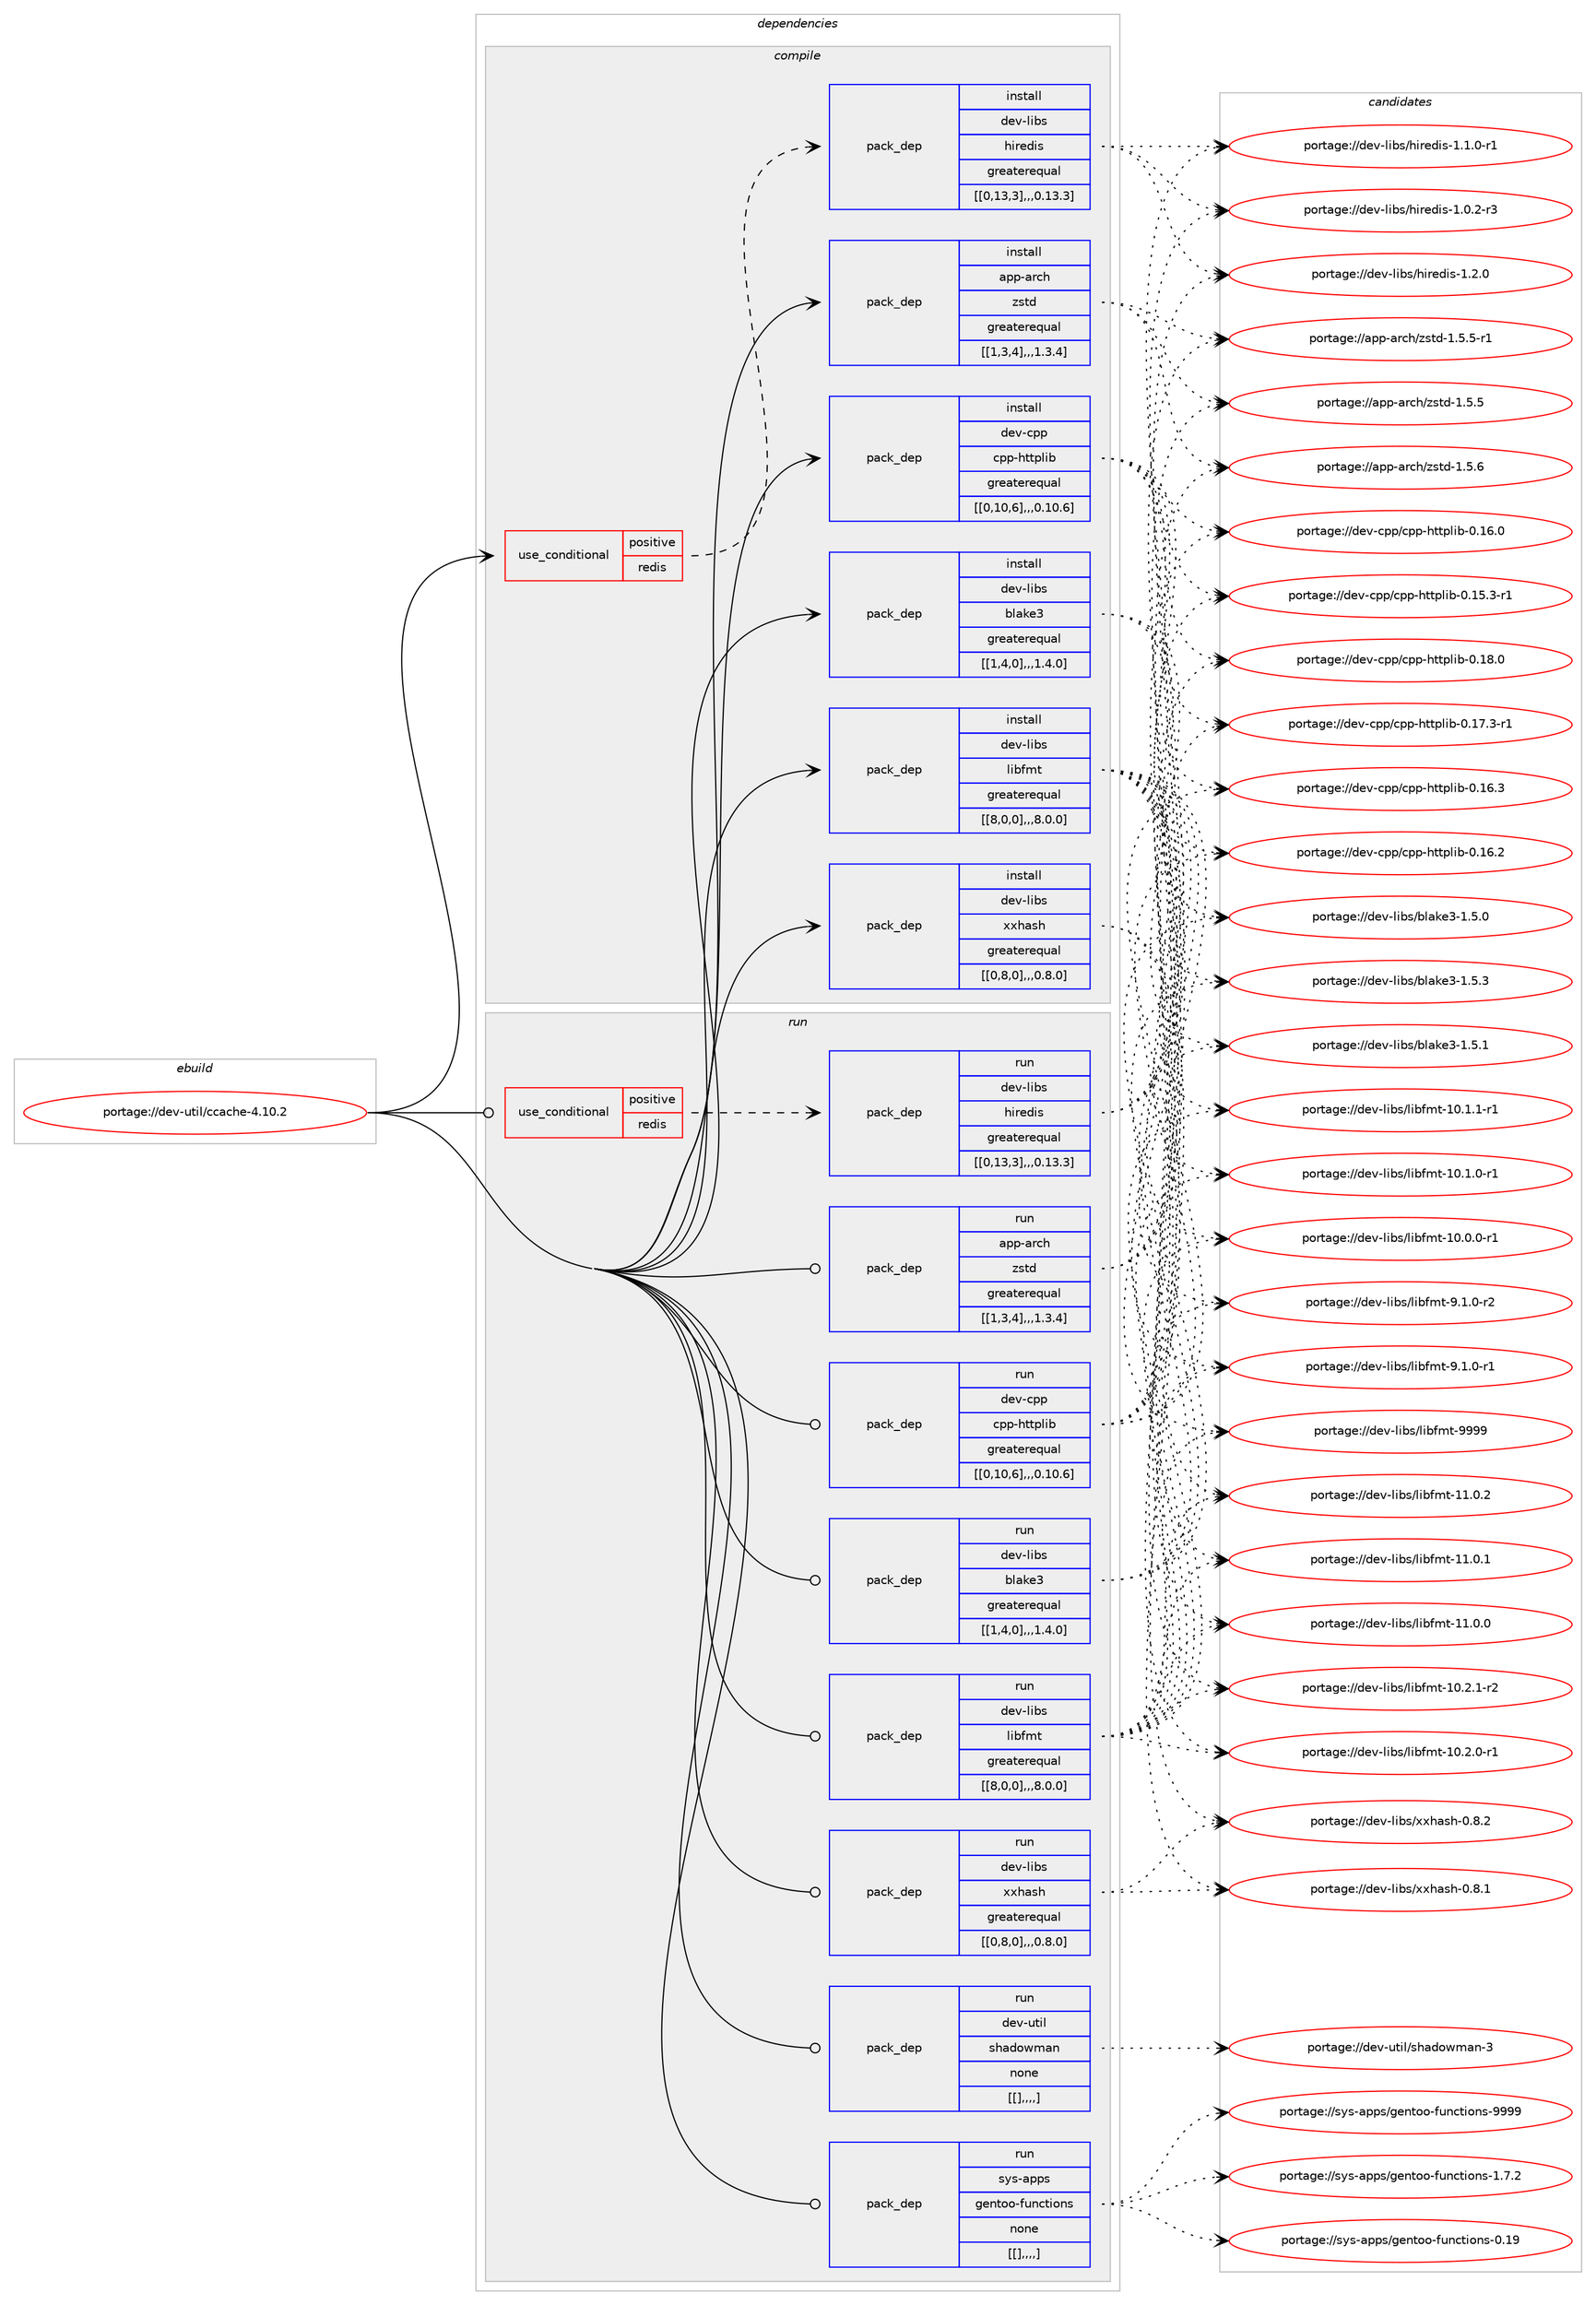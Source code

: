 digraph prolog {

# *************
# Graph options
# *************

newrank=true;
concentrate=true;
compound=true;
graph [rankdir=LR,fontname=Helvetica,fontsize=10,ranksep=1.5];#, ranksep=2.5, nodesep=0.2];
edge  [arrowhead=vee];
node  [fontname=Helvetica,fontsize=10];

# **********
# The ebuild
# **********

subgraph cluster_leftcol {
color=gray;
label=<<i>ebuild</i>>;
id [label="portage://dev-util/ccache-4.10.2", color=red, width=4, href="../dev-util/ccache-4.10.2.svg"];
}

# ****************
# The dependencies
# ****************

subgraph cluster_midcol {
color=gray;
label=<<i>dependencies</i>>;
subgraph cluster_compile {
fillcolor="#eeeeee";
style=filled;
label=<<i>compile</i>>;
subgraph cond61324 {
dependency215519 [label=<<TABLE BORDER="0" CELLBORDER="1" CELLSPACING="0" CELLPADDING="4"><TR><TD ROWSPAN="3" CELLPADDING="10">use_conditional</TD></TR><TR><TD>positive</TD></TR><TR><TD>redis</TD></TR></TABLE>>, shape=none, color=red];
subgraph pack152799 {
dependency215520 [label=<<TABLE BORDER="0" CELLBORDER="1" CELLSPACING="0" CELLPADDING="4" WIDTH="220"><TR><TD ROWSPAN="6" CELLPADDING="30">pack_dep</TD></TR><TR><TD WIDTH="110">install</TD></TR><TR><TD>dev-libs</TD></TR><TR><TD>hiredis</TD></TR><TR><TD>greaterequal</TD></TR><TR><TD>[[0,13,3],,,0.13.3]</TD></TR></TABLE>>, shape=none, color=blue];
}
dependency215519:e -> dependency215520:w [weight=20,style="dashed",arrowhead="vee"];
}
id:e -> dependency215519:w [weight=20,style="solid",arrowhead="vee"];
subgraph pack152800 {
dependency215521 [label=<<TABLE BORDER="0" CELLBORDER="1" CELLSPACING="0" CELLPADDING="4" WIDTH="220"><TR><TD ROWSPAN="6" CELLPADDING="30">pack_dep</TD></TR><TR><TD WIDTH="110">install</TD></TR><TR><TD>app-arch</TD></TR><TR><TD>zstd</TD></TR><TR><TD>greaterequal</TD></TR><TR><TD>[[1,3,4],,,1.3.4]</TD></TR></TABLE>>, shape=none, color=blue];
}
id:e -> dependency215521:w [weight=20,style="solid",arrowhead="vee"];
subgraph pack152801 {
dependency215522 [label=<<TABLE BORDER="0" CELLBORDER="1" CELLSPACING="0" CELLPADDING="4" WIDTH="220"><TR><TD ROWSPAN="6" CELLPADDING="30">pack_dep</TD></TR><TR><TD WIDTH="110">install</TD></TR><TR><TD>dev-cpp</TD></TR><TR><TD>cpp-httplib</TD></TR><TR><TD>greaterequal</TD></TR><TR><TD>[[0,10,6],,,0.10.6]</TD></TR></TABLE>>, shape=none, color=blue];
}
id:e -> dependency215522:w [weight=20,style="solid",arrowhead="vee"];
subgraph pack152802 {
dependency215523 [label=<<TABLE BORDER="0" CELLBORDER="1" CELLSPACING="0" CELLPADDING="4" WIDTH="220"><TR><TD ROWSPAN="6" CELLPADDING="30">pack_dep</TD></TR><TR><TD WIDTH="110">install</TD></TR><TR><TD>dev-libs</TD></TR><TR><TD>blake3</TD></TR><TR><TD>greaterequal</TD></TR><TR><TD>[[1,4,0],,,1.4.0]</TD></TR></TABLE>>, shape=none, color=blue];
}
id:e -> dependency215523:w [weight=20,style="solid",arrowhead="vee"];
subgraph pack152803 {
dependency215524 [label=<<TABLE BORDER="0" CELLBORDER="1" CELLSPACING="0" CELLPADDING="4" WIDTH="220"><TR><TD ROWSPAN="6" CELLPADDING="30">pack_dep</TD></TR><TR><TD WIDTH="110">install</TD></TR><TR><TD>dev-libs</TD></TR><TR><TD>libfmt</TD></TR><TR><TD>greaterequal</TD></TR><TR><TD>[[8,0,0],,,8.0.0]</TD></TR></TABLE>>, shape=none, color=blue];
}
id:e -> dependency215524:w [weight=20,style="solid",arrowhead="vee"];
subgraph pack152804 {
dependency215525 [label=<<TABLE BORDER="0" CELLBORDER="1" CELLSPACING="0" CELLPADDING="4" WIDTH="220"><TR><TD ROWSPAN="6" CELLPADDING="30">pack_dep</TD></TR><TR><TD WIDTH="110">install</TD></TR><TR><TD>dev-libs</TD></TR><TR><TD>xxhash</TD></TR><TR><TD>greaterequal</TD></TR><TR><TD>[[0,8,0],,,0.8.0]</TD></TR></TABLE>>, shape=none, color=blue];
}
id:e -> dependency215525:w [weight=20,style="solid",arrowhead="vee"];
}
subgraph cluster_compileandrun {
fillcolor="#eeeeee";
style=filled;
label=<<i>compile and run</i>>;
}
subgraph cluster_run {
fillcolor="#eeeeee";
style=filled;
label=<<i>run</i>>;
subgraph cond61325 {
dependency215526 [label=<<TABLE BORDER="0" CELLBORDER="1" CELLSPACING="0" CELLPADDING="4"><TR><TD ROWSPAN="3" CELLPADDING="10">use_conditional</TD></TR><TR><TD>positive</TD></TR><TR><TD>redis</TD></TR></TABLE>>, shape=none, color=red];
subgraph pack152805 {
dependency215527 [label=<<TABLE BORDER="0" CELLBORDER="1" CELLSPACING="0" CELLPADDING="4" WIDTH="220"><TR><TD ROWSPAN="6" CELLPADDING="30">pack_dep</TD></TR><TR><TD WIDTH="110">run</TD></TR><TR><TD>dev-libs</TD></TR><TR><TD>hiredis</TD></TR><TR><TD>greaterequal</TD></TR><TR><TD>[[0,13,3],,,0.13.3]</TD></TR></TABLE>>, shape=none, color=blue];
}
dependency215526:e -> dependency215527:w [weight=20,style="dashed",arrowhead="vee"];
}
id:e -> dependency215526:w [weight=20,style="solid",arrowhead="odot"];
subgraph pack152806 {
dependency215528 [label=<<TABLE BORDER="0" CELLBORDER="1" CELLSPACING="0" CELLPADDING="4" WIDTH="220"><TR><TD ROWSPAN="6" CELLPADDING="30">pack_dep</TD></TR><TR><TD WIDTH="110">run</TD></TR><TR><TD>app-arch</TD></TR><TR><TD>zstd</TD></TR><TR><TD>greaterequal</TD></TR><TR><TD>[[1,3,4],,,1.3.4]</TD></TR></TABLE>>, shape=none, color=blue];
}
id:e -> dependency215528:w [weight=20,style="solid",arrowhead="odot"];
subgraph pack152807 {
dependency215529 [label=<<TABLE BORDER="0" CELLBORDER="1" CELLSPACING="0" CELLPADDING="4" WIDTH="220"><TR><TD ROWSPAN="6" CELLPADDING="30">pack_dep</TD></TR><TR><TD WIDTH="110">run</TD></TR><TR><TD>dev-cpp</TD></TR><TR><TD>cpp-httplib</TD></TR><TR><TD>greaterequal</TD></TR><TR><TD>[[0,10,6],,,0.10.6]</TD></TR></TABLE>>, shape=none, color=blue];
}
id:e -> dependency215529:w [weight=20,style="solid",arrowhead="odot"];
subgraph pack152808 {
dependency215530 [label=<<TABLE BORDER="0" CELLBORDER="1" CELLSPACING="0" CELLPADDING="4" WIDTH="220"><TR><TD ROWSPAN="6" CELLPADDING="30">pack_dep</TD></TR><TR><TD WIDTH="110">run</TD></TR><TR><TD>dev-libs</TD></TR><TR><TD>blake3</TD></TR><TR><TD>greaterequal</TD></TR><TR><TD>[[1,4,0],,,1.4.0]</TD></TR></TABLE>>, shape=none, color=blue];
}
id:e -> dependency215530:w [weight=20,style="solid",arrowhead="odot"];
subgraph pack152809 {
dependency215531 [label=<<TABLE BORDER="0" CELLBORDER="1" CELLSPACING="0" CELLPADDING="4" WIDTH="220"><TR><TD ROWSPAN="6" CELLPADDING="30">pack_dep</TD></TR><TR><TD WIDTH="110">run</TD></TR><TR><TD>dev-libs</TD></TR><TR><TD>libfmt</TD></TR><TR><TD>greaterequal</TD></TR><TR><TD>[[8,0,0],,,8.0.0]</TD></TR></TABLE>>, shape=none, color=blue];
}
id:e -> dependency215531:w [weight=20,style="solid",arrowhead="odot"];
subgraph pack152810 {
dependency215532 [label=<<TABLE BORDER="0" CELLBORDER="1" CELLSPACING="0" CELLPADDING="4" WIDTH="220"><TR><TD ROWSPAN="6" CELLPADDING="30">pack_dep</TD></TR><TR><TD WIDTH="110">run</TD></TR><TR><TD>dev-libs</TD></TR><TR><TD>xxhash</TD></TR><TR><TD>greaterequal</TD></TR><TR><TD>[[0,8,0],,,0.8.0]</TD></TR></TABLE>>, shape=none, color=blue];
}
id:e -> dependency215532:w [weight=20,style="solid",arrowhead="odot"];
subgraph pack152811 {
dependency215533 [label=<<TABLE BORDER="0" CELLBORDER="1" CELLSPACING="0" CELLPADDING="4" WIDTH="220"><TR><TD ROWSPAN="6" CELLPADDING="30">pack_dep</TD></TR><TR><TD WIDTH="110">run</TD></TR><TR><TD>dev-util</TD></TR><TR><TD>shadowman</TD></TR><TR><TD>none</TD></TR><TR><TD>[[],,,,]</TD></TR></TABLE>>, shape=none, color=blue];
}
id:e -> dependency215533:w [weight=20,style="solid",arrowhead="odot"];
subgraph pack152812 {
dependency215534 [label=<<TABLE BORDER="0" CELLBORDER="1" CELLSPACING="0" CELLPADDING="4" WIDTH="220"><TR><TD ROWSPAN="6" CELLPADDING="30">pack_dep</TD></TR><TR><TD WIDTH="110">run</TD></TR><TR><TD>sys-apps</TD></TR><TR><TD>gentoo-functions</TD></TR><TR><TD>none</TD></TR><TR><TD>[[],,,,]</TD></TR></TABLE>>, shape=none, color=blue];
}
id:e -> dependency215534:w [weight=20,style="solid",arrowhead="odot"];
}
}

# **************
# The candidates
# **************

subgraph cluster_choices {
rank=same;
color=gray;
label=<<i>candidates</i>>;

subgraph choice152799 {
color=black;
nodesep=1;
choice100101118451081059811547104105114101100105115454946504648 [label="portage://dev-libs/hiredis-1.2.0", color=red, width=4,href="../dev-libs/hiredis-1.2.0.svg"];
choice1001011184510810598115471041051141011001051154549464946484511449 [label="portage://dev-libs/hiredis-1.1.0-r1", color=red, width=4,href="../dev-libs/hiredis-1.1.0-r1.svg"];
choice1001011184510810598115471041051141011001051154549464846504511451 [label="portage://dev-libs/hiredis-1.0.2-r3", color=red, width=4,href="../dev-libs/hiredis-1.0.2-r3.svg"];
dependency215520:e -> choice100101118451081059811547104105114101100105115454946504648:w [style=dotted,weight="100"];
dependency215520:e -> choice1001011184510810598115471041051141011001051154549464946484511449:w [style=dotted,weight="100"];
dependency215520:e -> choice1001011184510810598115471041051141011001051154549464846504511451:w [style=dotted,weight="100"];
}
subgraph choice152800 {
color=black;
nodesep=1;
choice9711211245971149910447122115116100454946534654 [label="portage://app-arch/zstd-1.5.6", color=red, width=4,href="../app-arch/zstd-1.5.6.svg"];
choice97112112459711499104471221151161004549465346534511449 [label="portage://app-arch/zstd-1.5.5-r1", color=red, width=4,href="../app-arch/zstd-1.5.5-r1.svg"];
choice9711211245971149910447122115116100454946534653 [label="portage://app-arch/zstd-1.5.5", color=red, width=4,href="../app-arch/zstd-1.5.5.svg"];
dependency215521:e -> choice9711211245971149910447122115116100454946534654:w [style=dotted,weight="100"];
dependency215521:e -> choice97112112459711499104471221151161004549465346534511449:w [style=dotted,weight="100"];
dependency215521:e -> choice9711211245971149910447122115116100454946534653:w [style=dotted,weight="100"];
}
subgraph choice152801 {
color=black;
nodesep=1;
choice10010111845991121124799112112451041161161121081059845484649564648 [label="portage://dev-cpp/cpp-httplib-0.18.0", color=red, width=4,href="../dev-cpp/cpp-httplib-0.18.0.svg"];
choice100101118459911211247991121124510411611611210810598454846495546514511449 [label="portage://dev-cpp/cpp-httplib-0.17.3-r1", color=red, width=4,href="../dev-cpp/cpp-httplib-0.17.3-r1.svg"];
choice10010111845991121124799112112451041161161121081059845484649544651 [label="portage://dev-cpp/cpp-httplib-0.16.3", color=red, width=4,href="../dev-cpp/cpp-httplib-0.16.3.svg"];
choice10010111845991121124799112112451041161161121081059845484649544650 [label="portage://dev-cpp/cpp-httplib-0.16.2", color=red, width=4,href="../dev-cpp/cpp-httplib-0.16.2.svg"];
choice10010111845991121124799112112451041161161121081059845484649544648 [label="portage://dev-cpp/cpp-httplib-0.16.0", color=red, width=4,href="../dev-cpp/cpp-httplib-0.16.0.svg"];
choice100101118459911211247991121124510411611611210810598454846495346514511449 [label="portage://dev-cpp/cpp-httplib-0.15.3-r1", color=red, width=4,href="../dev-cpp/cpp-httplib-0.15.3-r1.svg"];
dependency215522:e -> choice10010111845991121124799112112451041161161121081059845484649564648:w [style=dotted,weight="100"];
dependency215522:e -> choice100101118459911211247991121124510411611611210810598454846495546514511449:w [style=dotted,weight="100"];
dependency215522:e -> choice10010111845991121124799112112451041161161121081059845484649544651:w [style=dotted,weight="100"];
dependency215522:e -> choice10010111845991121124799112112451041161161121081059845484649544650:w [style=dotted,weight="100"];
dependency215522:e -> choice10010111845991121124799112112451041161161121081059845484649544648:w [style=dotted,weight="100"];
dependency215522:e -> choice100101118459911211247991121124510411611611210810598454846495346514511449:w [style=dotted,weight="100"];
}
subgraph choice152802 {
color=black;
nodesep=1;
choice100101118451081059811547981089710710151454946534651 [label="portage://dev-libs/blake3-1.5.3", color=red, width=4,href="../dev-libs/blake3-1.5.3.svg"];
choice100101118451081059811547981089710710151454946534649 [label="portage://dev-libs/blake3-1.5.1", color=red, width=4,href="../dev-libs/blake3-1.5.1.svg"];
choice100101118451081059811547981089710710151454946534648 [label="portage://dev-libs/blake3-1.5.0", color=red, width=4,href="../dev-libs/blake3-1.5.0.svg"];
dependency215523:e -> choice100101118451081059811547981089710710151454946534651:w [style=dotted,weight="100"];
dependency215523:e -> choice100101118451081059811547981089710710151454946534649:w [style=dotted,weight="100"];
dependency215523:e -> choice100101118451081059811547981089710710151454946534648:w [style=dotted,weight="100"];
}
subgraph choice152803 {
color=black;
nodesep=1;
choice100101118451081059811547108105981021091164557575757 [label="portage://dev-libs/libfmt-9999", color=red, width=4,href="../dev-libs/libfmt-9999.svg"];
choice1001011184510810598115471081059810210911645494946484650 [label="portage://dev-libs/libfmt-11.0.2", color=red, width=4,href="../dev-libs/libfmt-11.0.2.svg"];
choice1001011184510810598115471081059810210911645494946484649 [label="portage://dev-libs/libfmt-11.0.1", color=red, width=4,href="../dev-libs/libfmt-11.0.1.svg"];
choice1001011184510810598115471081059810210911645494946484648 [label="portage://dev-libs/libfmt-11.0.0", color=red, width=4,href="../dev-libs/libfmt-11.0.0.svg"];
choice10010111845108105981154710810598102109116454948465046494511450 [label="portage://dev-libs/libfmt-10.2.1-r2", color=red, width=4,href="../dev-libs/libfmt-10.2.1-r2.svg"];
choice10010111845108105981154710810598102109116454948465046484511449 [label="portage://dev-libs/libfmt-10.2.0-r1", color=red, width=4,href="../dev-libs/libfmt-10.2.0-r1.svg"];
choice10010111845108105981154710810598102109116454948464946494511449 [label="portage://dev-libs/libfmt-10.1.1-r1", color=red, width=4,href="../dev-libs/libfmt-10.1.1-r1.svg"];
choice10010111845108105981154710810598102109116454948464946484511449 [label="portage://dev-libs/libfmt-10.1.0-r1", color=red, width=4,href="../dev-libs/libfmt-10.1.0-r1.svg"];
choice10010111845108105981154710810598102109116454948464846484511449 [label="portage://dev-libs/libfmt-10.0.0-r1", color=red, width=4,href="../dev-libs/libfmt-10.0.0-r1.svg"];
choice100101118451081059811547108105981021091164557464946484511450 [label="portage://dev-libs/libfmt-9.1.0-r2", color=red, width=4,href="../dev-libs/libfmt-9.1.0-r2.svg"];
choice100101118451081059811547108105981021091164557464946484511449 [label="portage://dev-libs/libfmt-9.1.0-r1", color=red, width=4,href="../dev-libs/libfmt-9.1.0-r1.svg"];
dependency215524:e -> choice100101118451081059811547108105981021091164557575757:w [style=dotted,weight="100"];
dependency215524:e -> choice1001011184510810598115471081059810210911645494946484650:w [style=dotted,weight="100"];
dependency215524:e -> choice1001011184510810598115471081059810210911645494946484649:w [style=dotted,weight="100"];
dependency215524:e -> choice1001011184510810598115471081059810210911645494946484648:w [style=dotted,weight="100"];
dependency215524:e -> choice10010111845108105981154710810598102109116454948465046494511450:w [style=dotted,weight="100"];
dependency215524:e -> choice10010111845108105981154710810598102109116454948465046484511449:w [style=dotted,weight="100"];
dependency215524:e -> choice10010111845108105981154710810598102109116454948464946494511449:w [style=dotted,weight="100"];
dependency215524:e -> choice10010111845108105981154710810598102109116454948464946484511449:w [style=dotted,weight="100"];
dependency215524:e -> choice10010111845108105981154710810598102109116454948464846484511449:w [style=dotted,weight="100"];
dependency215524:e -> choice100101118451081059811547108105981021091164557464946484511450:w [style=dotted,weight="100"];
dependency215524:e -> choice100101118451081059811547108105981021091164557464946484511449:w [style=dotted,weight="100"];
}
subgraph choice152804 {
color=black;
nodesep=1;
choice10010111845108105981154712012010497115104454846564650 [label="portage://dev-libs/xxhash-0.8.2", color=red, width=4,href="../dev-libs/xxhash-0.8.2.svg"];
choice10010111845108105981154712012010497115104454846564649 [label="portage://dev-libs/xxhash-0.8.1", color=red, width=4,href="../dev-libs/xxhash-0.8.1.svg"];
dependency215525:e -> choice10010111845108105981154712012010497115104454846564650:w [style=dotted,weight="100"];
dependency215525:e -> choice10010111845108105981154712012010497115104454846564649:w [style=dotted,weight="100"];
}
subgraph choice152805 {
color=black;
nodesep=1;
choice100101118451081059811547104105114101100105115454946504648 [label="portage://dev-libs/hiredis-1.2.0", color=red, width=4,href="../dev-libs/hiredis-1.2.0.svg"];
choice1001011184510810598115471041051141011001051154549464946484511449 [label="portage://dev-libs/hiredis-1.1.0-r1", color=red, width=4,href="../dev-libs/hiredis-1.1.0-r1.svg"];
choice1001011184510810598115471041051141011001051154549464846504511451 [label="portage://dev-libs/hiredis-1.0.2-r3", color=red, width=4,href="../dev-libs/hiredis-1.0.2-r3.svg"];
dependency215527:e -> choice100101118451081059811547104105114101100105115454946504648:w [style=dotted,weight="100"];
dependency215527:e -> choice1001011184510810598115471041051141011001051154549464946484511449:w [style=dotted,weight="100"];
dependency215527:e -> choice1001011184510810598115471041051141011001051154549464846504511451:w [style=dotted,weight="100"];
}
subgraph choice152806 {
color=black;
nodesep=1;
choice9711211245971149910447122115116100454946534654 [label="portage://app-arch/zstd-1.5.6", color=red, width=4,href="../app-arch/zstd-1.5.6.svg"];
choice97112112459711499104471221151161004549465346534511449 [label="portage://app-arch/zstd-1.5.5-r1", color=red, width=4,href="../app-arch/zstd-1.5.5-r1.svg"];
choice9711211245971149910447122115116100454946534653 [label="portage://app-arch/zstd-1.5.5", color=red, width=4,href="../app-arch/zstd-1.5.5.svg"];
dependency215528:e -> choice9711211245971149910447122115116100454946534654:w [style=dotted,weight="100"];
dependency215528:e -> choice97112112459711499104471221151161004549465346534511449:w [style=dotted,weight="100"];
dependency215528:e -> choice9711211245971149910447122115116100454946534653:w [style=dotted,weight="100"];
}
subgraph choice152807 {
color=black;
nodesep=1;
choice10010111845991121124799112112451041161161121081059845484649564648 [label="portage://dev-cpp/cpp-httplib-0.18.0", color=red, width=4,href="../dev-cpp/cpp-httplib-0.18.0.svg"];
choice100101118459911211247991121124510411611611210810598454846495546514511449 [label="portage://dev-cpp/cpp-httplib-0.17.3-r1", color=red, width=4,href="../dev-cpp/cpp-httplib-0.17.3-r1.svg"];
choice10010111845991121124799112112451041161161121081059845484649544651 [label="portage://dev-cpp/cpp-httplib-0.16.3", color=red, width=4,href="../dev-cpp/cpp-httplib-0.16.3.svg"];
choice10010111845991121124799112112451041161161121081059845484649544650 [label="portage://dev-cpp/cpp-httplib-0.16.2", color=red, width=4,href="../dev-cpp/cpp-httplib-0.16.2.svg"];
choice10010111845991121124799112112451041161161121081059845484649544648 [label="portage://dev-cpp/cpp-httplib-0.16.0", color=red, width=4,href="../dev-cpp/cpp-httplib-0.16.0.svg"];
choice100101118459911211247991121124510411611611210810598454846495346514511449 [label="portage://dev-cpp/cpp-httplib-0.15.3-r1", color=red, width=4,href="../dev-cpp/cpp-httplib-0.15.3-r1.svg"];
dependency215529:e -> choice10010111845991121124799112112451041161161121081059845484649564648:w [style=dotted,weight="100"];
dependency215529:e -> choice100101118459911211247991121124510411611611210810598454846495546514511449:w [style=dotted,weight="100"];
dependency215529:e -> choice10010111845991121124799112112451041161161121081059845484649544651:w [style=dotted,weight="100"];
dependency215529:e -> choice10010111845991121124799112112451041161161121081059845484649544650:w [style=dotted,weight="100"];
dependency215529:e -> choice10010111845991121124799112112451041161161121081059845484649544648:w [style=dotted,weight="100"];
dependency215529:e -> choice100101118459911211247991121124510411611611210810598454846495346514511449:w [style=dotted,weight="100"];
}
subgraph choice152808 {
color=black;
nodesep=1;
choice100101118451081059811547981089710710151454946534651 [label="portage://dev-libs/blake3-1.5.3", color=red, width=4,href="../dev-libs/blake3-1.5.3.svg"];
choice100101118451081059811547981089710710151454946534649 [label="portage://dev-libs/blake3-1.5.1", color=red, width=4,href="../dev-libs/blake3-1.5.1.svg"];
choice100101118451081059811547981089710710151454946534648 [label="portage://dev-libs/blake3-1.5.0", color=red, width=4,href="../dev-libs/blake3-1.5.0.svg"];
dependency215530:e -> choice100101118451081059811547981089710710151454946534651:w [style=dotted,weight="100"];
dependency215530:e -> choice100101118451081059811547981089710710151454946534649:w [style=dotted,weight="100"];
dependency215530:e -> choice100101118451081059811547981089710710151454946534648:w [style=dotted,weight="100"];
}
subgraph choice152809 {
color=black;
nodesep=1;
choice100101118451081059811547108105981021091164557575757 [label="portage://dev-libs/libfmt-9999", color=red, width=4,href="../dev-libs/libfmt-9999.svg"];
choice1001011184510810598115471081059810210911645494946484650 [label="portage://dev-libs/libfmt-11.0.2", color=red, width=4,href="../dev-libs/libfmt-11.0.2.svg"];
choice1001011184510810598115471081059810210911645494946484649 [label="portage://dev-libs/libfmt-11.0.1", color=red, width=4,href="../dev-libs/libfmt-11.0.1.svg"];
choice1001011184510810598115471081059810210911645494946484648 [label="portage://dev-libs/libfmt-11.0.0", color=red, width=4,href="../dev-libs/libfmt-11.0.0.svg"];
choice10010111845108105981154710810598102109116454948465046494511450 [label="portage://dev-libs/libfmt-10.2.1-r2", color=red, width=4,href="../dev-libs/libfmt-10.2.1-r2.svg"];
choice10010111845108105981154710810598102109116454948465046484511449 [label="portage://dev-libs/libfmt-10.2.0-r1", color=red, width=4,href="../dev-libs/libfmt-10.2.0-r1.svg"];
choice10010111845108105981154710810598102109116454948464946494511449 [label="portage://dev-libs/libfmt-10.1.1-r1", color=red, width=4,href="../dev-libs/libfmt-10.1.1-r1.svg"];
choice10010111845108105981154710810598102109116454948464946484511449 [label="portage://dev-libs/libfmt-10.1.0-r1", color=red, width=4,href="../dev-libs/libfmt-10.1.0-r1.svg"];
choice10010111845108105981154710810598102109116454948464846484511449 [label="portage://dev-libs/libfmt-10.0.0-r1", color=red, width=4,href="../dev-libs/libfmt-10.0.0-r1.svg"];
choice100101118451081059811547108105981021091164557464946484511450 [label="portage://dev-libs/libfmt-9.1.0-r2", color=red, width=4,href="../dev-libs/libfmt-9.1.0-r2.svg"];
choice100101118451081059811547108105981021091164557464946484511449 [label="portage://dev-libs/libfmt-9.1.0-r1", color=red, width=4,href="../dev-libs/libfmt-9.1.0-r1.svg"];
dependency215531:e -> choice100101118451081059811547108105981021091164557575757:w [style=dotted,weight="100"];
dependency215531:e -> choice1001011184510810598115471081059810210911645494946484650:w [style=dotted,weight="100"];
dependency215531:e -> choice1001011184510810598115471081059810210911645494946484649:w [style=dotted,weight="100"];
dependency215531:e -> choice1001011184510810598115471081059810210911645494946484648:w [style=dotted,weight="100"];
dependency215531:e -> choice10010111845108105981154710810598102109116454948465046494511450:w [style=dotted,weight="100"];
dependency215531:e -> choice10010111845108105981154710810598102109116454948465046484511449:w [style=dotted,weight="100"];
dependency215531:e -> choice10010111845108105981154710810598102109116454948464946494511449:w [style=dotted,weight="100"];
dependency215531:e -> choice10010111845108105981154710810598102109116454948464946484511449:w [style=dotted,weight="100"];
dependency215531:e -> choice10010111845108105981154710810598102109116454948464846484511449:w [style=dotted,weight="100"];
dependency215531:e -> choice100101118451081059811547108105981021091164557464946484511450:w [style=dotted,weight="100"];
dependency215531:e -> choice100101118451081059811547108105981021091164557464946484511449:w [style=dotted,weight="100"];
}
subgraph choice152810 {
color=black;
nodesep=1;
choice10010111845108105981154712012010497115104454846564650 [label="portage://dev-libs/xxhash-0.8.2", color=red, width=4,href="../dev-libs/xxhash-0.8.2.svg"];
choice10010111845108105981154712012010497115104454846564649 [label="portage://dev-libs/xxhash-0.8.1", color=red, width=4,href="../dev-libs/xxhash-0.8.1.svg"];
dependency215532:e -> choice10010111845108105981154712012010497115104454846564650:w [style=dotted,weight="100"];
dependency215532:e -> choice10010111845108105981154712012010497115104454846564649:w [style=dotted,weight="100"];
}
subgraph choice152811 {
color=black;
nodesep=1;
choice100101118451171161051084711510497100111119109971104551 [label="portage://dev-util/shadowman-3", color=red, width=4,href="../dev-util/shadowman-3.svg"];
dependency215533:e -> choice100101118451171161051084711510497100111119109971104551:w [style=dotted,weight="100"];
}
subgraph choice152812 {
color=black;
nodesep=1;
choice11512111545971121121154710310111011611111145102117110991161051111101154557575757 [label="portage://sys-apps/gentoo-functions-9999", color=red, width=4,href="../sys-apps/gentoo-functions-9999.svg"];
choice1151211154597112112115471031011101161111114510211711099116105111110115454946554650 [label="portage://sys-apps/gentoo-functions-1.7.2", color=red, width=4,href="../sys-apps/gentoo-functions-1.7.2.svg"];
choice11512111545971121121154710310111011611111145102117110991161051111101154548464957 [label="portage://sys-apps/gentoo-functions-0.19", color=red, width=4,href="../sys-apps/gentoo-functions-0.19.svg"];
dependency215534:e -> choice11512111545971121121154710310111011611111145102117110991161051111101154557575757:w [style=dotted,weight="100"];
dependency215534:e -> choice1151211154597112112115471031011101161111114510211711099116105111110115454946554650:w [style=dotted,weight="100"];
dependency215534:e -> choice11512111545971121121154710310111011611111145102117110991161051111101154548464957:w [style=dotted,weight="100"];
}
}

}

